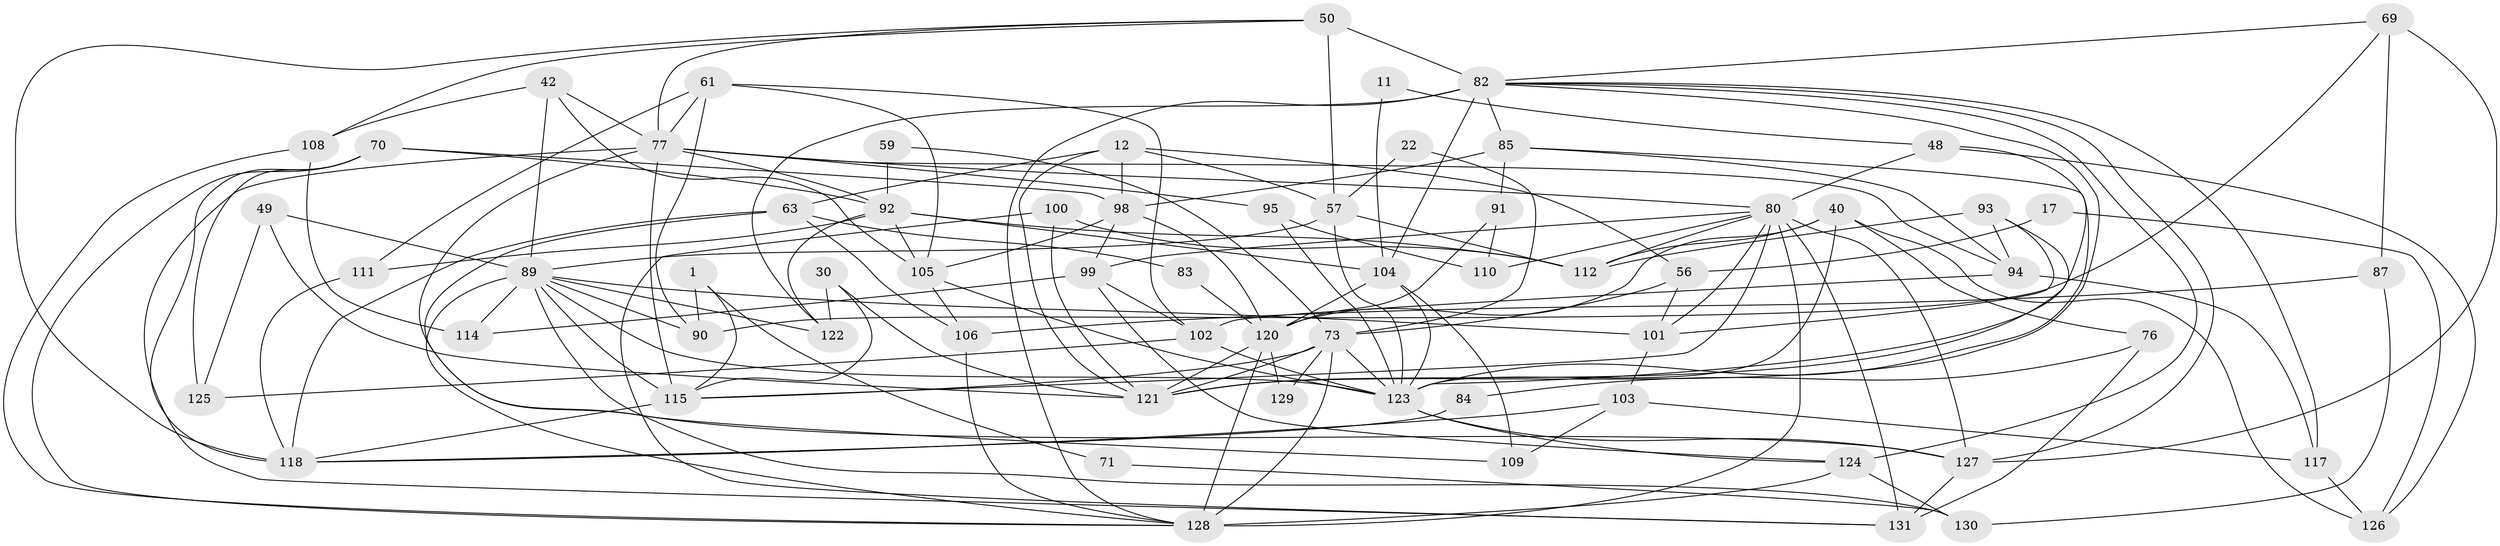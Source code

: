 // original degree distribution, {5: 0.16030534351145037, 4: 0.2748091603053435, 3: 0.2900763358778626, 6: 0.13740458015267176, 2: 0.11450381679389313, 7: 0.015267175572519083, 9: 0.007633587786259542}
// Generated by graph-tools (version 1.1) at 2025/52/03/09/25 04:52:15]
// undirected, 65 vertices, 158 edges
graph export_dot {
graph [start="1"]
  node [color=gray90,style=filled];
  1;
  11;
  12 [super="+6"];
  17;
  22;
  30;
  40 [super="+21"];
  42;
  48;
  49;
  50 [super="+25"];
  56;
  57 [super="+31"];
  59;
  61 [super="+4"];
  63;
  69 [super="+68"];
  70 [super="+16"];
  71;
  73 [super="+9+35"];
  76;
  77 [super="+43+72"];
  80 [super="+15+38+54"];
  82 [super="+75+27+66"];
  83;
  84;
  85;
  87;
  89 [super="+36+53"];
  90 [super="+3"];
  91;
  92 [super="+88"];
  93;
  94;
  95;
  98 [super="+64"];
  99;
  100;
  101;
  102 [super="+24+67"];
  103 [super="+41"];
  104 [super="+62"];
  105 [super="+29+86"];
  106;
  108 [super="+23"];
  109;
  110;
  111;
  112 [super="+55"];
  114;
  115 [super="+34+78"];
  117;
  118 [super="+10"];
  120 [super="+39+79"];
  121 [super="+107"];
  122 [super="+116"];
  123 [super="+81+113"];
  124 [super="+46"];
  125;
  126;
  127 [super="+97+119"];
  128 [super="+5+51+20+96"];
  129;
  130;
  131 [super="+74"];
  1 -- 71;
  1 -- 90 [weight=2];
  1 -- 115 [weight=2];
  11 -- 48;
  11 -- 104;
  12 -- 57;
  12 -- 98;
  12 -- 56;
  12 -- 121;
  12 -- 63;
  17 -- 56;
  17 -- 126;
  22 -- 73;
  22 -- 57;
  30 -- 122 [weight=2];
  30 -- 115;
  30 -- 121;
  40 -- 76;
  40 -- 120;
  40 -- 126;
  40 -- 112 [weight=2];
  40 -- 123;
  42 -- 108;
  42 -- 89;
  42 -- 105;
  42 -- 77;
  48 -- 126;
  48 -- 80;
  48 -- 121;
  49 -- 89;
  49 -- 125;
  49 -- 121;
  50 -- 57 [weight=2];
  50 -- 108;
  50 -- 82 [weight=3];
  50 -- 118;
  50 -- 77;
  56 -- 73;
  56 -- 101;
  57 -- 123 [weight=2];
  57 -- 112 [weight=2];
  57 -- 89;
  59 -- 92;
  59 -- 73;
  61 -- 102;
  61 -- 111;
  61 -- 90;
  61 -- 105;
  61 -- 77;
  63 -- 106;
  63 -- 83;
  63 -- 109;
  63 -- 118;
  69 -- 90;
  69 -- 87;
  69 -- 127 [weight=2];
  69 -- 82;
  70 -- 125;
  70 -- 118;
  70 -- 128;
  70 -- 92;
  70 -- 98 [weight=2];
  71 -- 130;
  73 -- 121 [weight=2];
  73 -- 115 [weight=2];
  73 -- 128 [weight=2];
  73 -- 129;
  73 -- 123 [weight=3];
  76 -- 131;
  76 -- 84;
  77 -- 94;
  77 -- 92;
  77 -- 131;
  77 -- 115;
  77 -- 95;
  77 -- 80;
  77 -- 127;
  80 -- 128 [weight=5];
  80 -- 112 [weight=3];
  80 -- 99;
  80 -- 115;
  80 -- 131 [weight=3];
  80 -- 101;
  80 -- 110;
  80 -- 127;
  82 -- 122;
  82 -- 117;
  82 -- 121;
  82 -- 124;
  82 -- 127 [weight=2];
  82 -- 128;
  82 -- 85;
  82 -- 104 [weight=2];
  83 -- 120;
  84 -- 118;
  85 -- 94;
  85 -- 91;
  85 -- 98;
  85 -- 123;
  87 -- 130;
  87 -- 106;
  89 -- 90;
  89 -- 128 [weight=3];
  89 -- 101;
  89 -- 122;
  89 -- 130;
  89 -- 114;
  89 -- 115;
  89 -- 123;
  91 -- 120;
  91 -- 110;
  92 -- 111;
  92 -- 105;
  92 -- 122;
  92 -- 112;
  92 -- 104;
  93 -- 101;
  93 -- 94;
  93 -- 112;
  93 -- 123;
  94 -- 117;
  94 -- 102;
  95 -- 110;
  95 -- 123;
  98 -- 99;
  98 -- 105 [weight=2];
  98 -- 120;
  99 -- 114;
  99 -- 124;
  99 -- 102;
  100 -- 131;
  100 -- 112;
  100 -- 121;
  101 -- 103 [weight=2];
  102 -- 125;
  102 -- 123 [weight=2];
  103 -- 109;
  103 -- 118 [weight=2];
  103 -- 117;
  104 -- 123;
  104 -- 120;
  104 -- 109;
  105 -- 106;
  105 -- 123 [weight=2];
  106 -- 128;
  108 -- 114;
  108 -- 128;
  111 -- 118;
  115 -- 118;
  117 -- 126;
  120 -- 129;
  120 -- 128 [weight=2];
  120 -- 121 [weight=2];
  123 -- 124 [weight=2];
  123 -- 127 [weight=2];
  124 -- 128;
  124 -- 130;
  127 -- 131;
}
